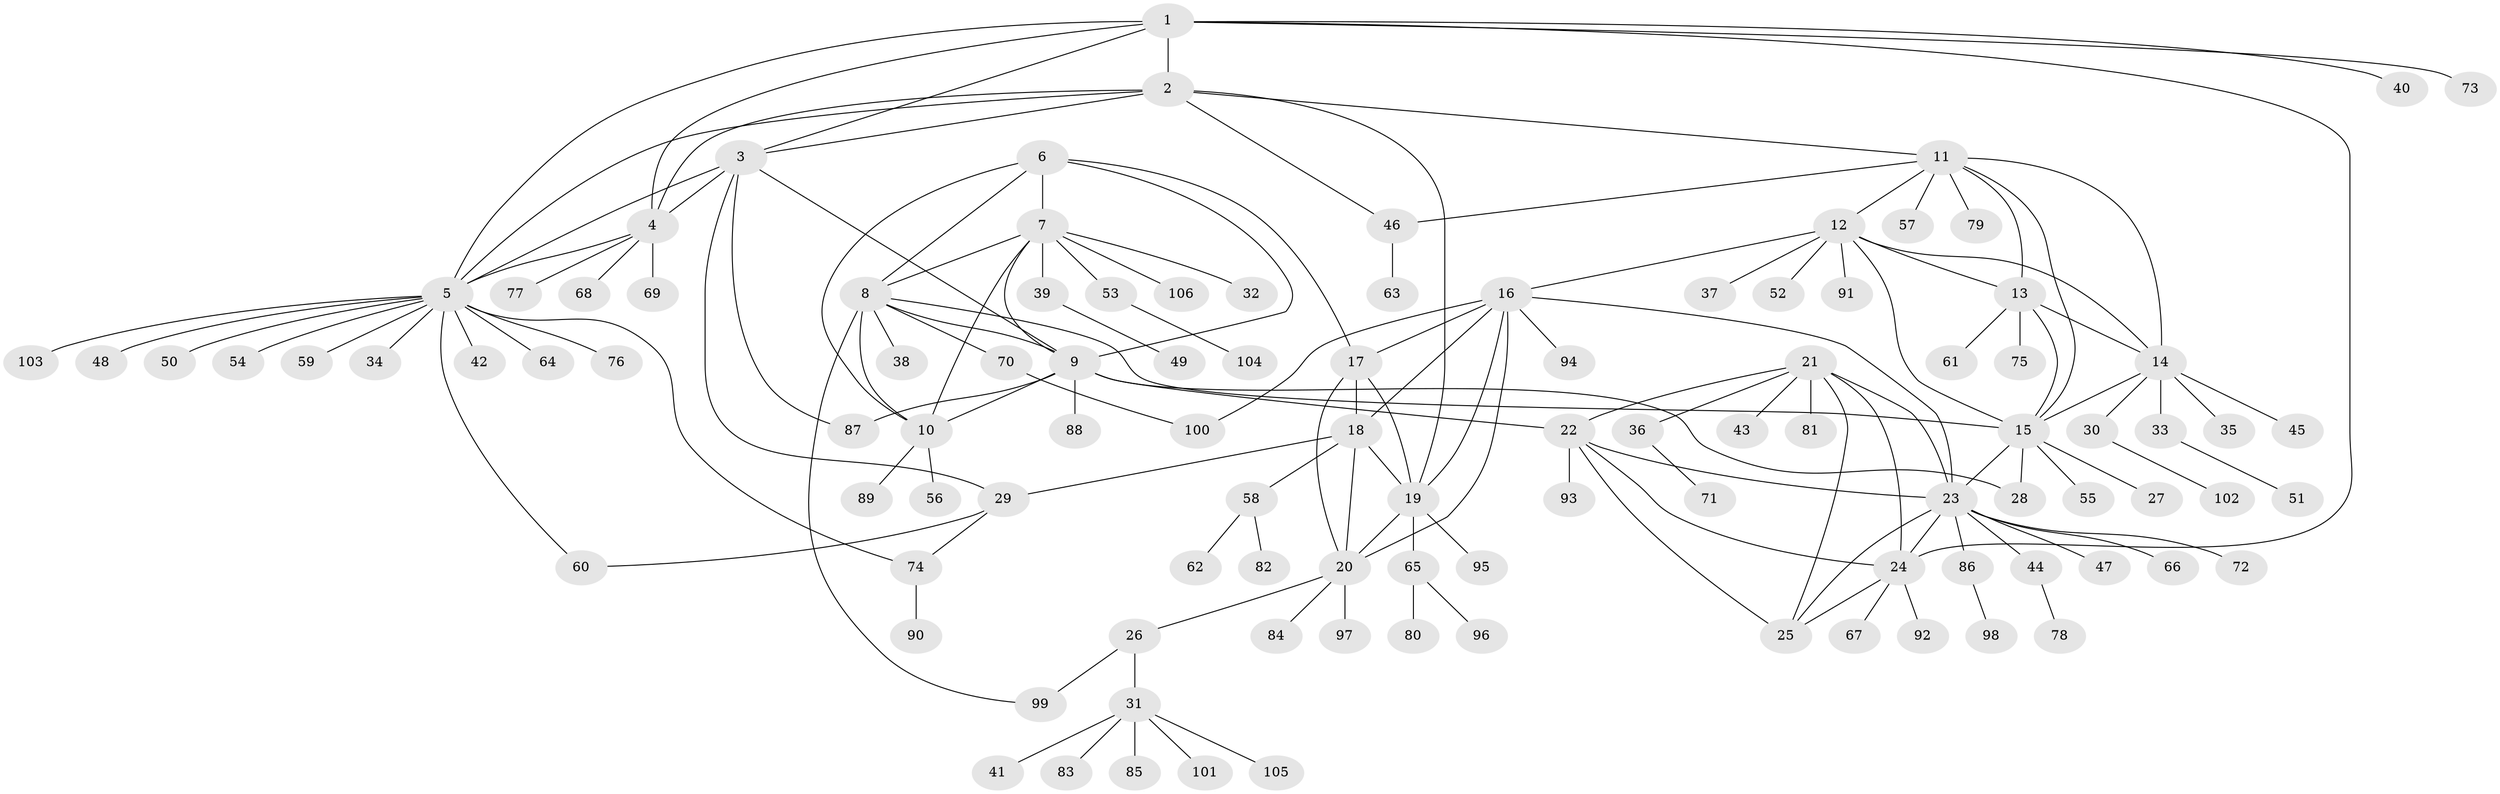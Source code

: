 // coarse degree distribution, {5: 0.09433962264150944, 1: 0.5094339622641509, 2: 0.05660377358490566, 6: 0.07547169811320754, 9: 0.018867924528301886, 3: 0.05660377358490566, 8: 0.05660377358490566, 4: 0.11320754716981132, 12: 0.018867924528301886}
// Generated by graph-tools (version 1.1) at 2025/37/03/04/25 23:37:43]
// undirected, 106 vertices, 149 edges
graph export_dot {
  node [color=gray90,style=filled];
  1;
  2;
  3;
  4;
  5;
  6;
  7;
  8;
  9;
  10;
  11;
  12;
  13;
  14;
  15;
  16;
  17;
  18;
  19;
  20;
  21;
  22;
  23;
  24;
  25;
  26;
  27;
  28;
  29;
  30;
  31;
  32;
  33;
  34;
  35;
  36;
  37;
  38;
  39;
  40;
  41;
  42;
  43;
  44;
  45;
  46;
  47;
  48;
  49;
  50;
  51;
  52;
  53;
  54;
  55;
  56;
  57;
  58;
  59;
  60;
  61;
  62;
  63;
  64;
  65;
  66;
  67;
  68;
  69;
  70;
  71;
  72;
  73;
  74;
  75;
  76;
  77;
  78;
  79;
  80;
  81;
  82;
  83;
  84;
  85;
  86;
  87;
  88;
  89;
  90;
  91;
  92;
  93;
  94;
  95;
  96;
  97;
  98;
  99;
  100;
  101;
  102;
  103;
  104;
  105;
  106;
  1 -- 2;
  1 -- 3;
  1 -- 4;
  1 -- 5;
  1 -- 24;
  1 -- 40;
  1 -- 73;
  2 -- 3;
  2 -- 4;
  2 -- 5;
  2 -- 11;
  2 -- 19;
  2 -- 46;
  3 -- 4;
  3 -- 5;
  3 -- 9;
  3 -- 29;
  3 -- 87;
  4 -- 5;
  4 -- 68;
  4 -- 69;
  4 -- 77;
  5 -- 34;
  5 -- 42;
  5 -- 48;
  5 -- 50;
  5 -- 54;
  5 -- 59;
  5 -- 60;
  5 -- 64;
  5 -- 74;
  5 -- 76;
  5 -- 103;
  6 -- 7;
  6 -- 8;
  6 -- 9;
  6 -- 10;
  6 -- 17;
  7 -- 8;
  7 -- 9;
  7 -- 10;
  7 -- 32;
  7 -- 39;
  7 -- 53;
  7 -- 106;
  8 -- 9;
  8 -- 10;
  8 -- 15;
  8 -- 38;
  8 -- 70;
  8 -- 99;
  9 -- 10;
  9 -- 22;
  9 -- 28;
  9 -- 87;
  9 -- 88;
  10 -- 56;
  10 -- 89;
  11 -- 12;
  11 -- 13;
  11 -- 14;
  11 -- 15;
  11 -- 46;
  11 -- 57;
  11 -- 79;
  12 -- 13;
  12 -- 14;
  12 -- 15;
  12 -- 16;
  12 -- 37;
  12 -- 52;
  12 -- 91;
  13 -- 14;
  13 -- 15;
  13 -- 61;
  13 -- 75;
  14 -- 15;
  14 -- 30;
  14 -- 33;
  14 -- 35;
  14 -- 45;
  15 -- 23;
  15 -- 27;
  15 -- 28;
  15 -- 55;
  16 -- 17;
  16 -- 18;
  16 -- 19;
  16 -- 20;
  16 -- 23;
  16 -- 94;
  16 -- 100;
  17 -- 18;
  17 -- 19;
  17 -- 20;
  18 -- 19;
  18 -- 20;
  18 -- 29;
  18 -- 58;
  19 -- 20;
  19 -- 65;
  19 -- 95;
  20 -- 26;
  20 -- 84;
  20 -- 97;
  21 -- 22;
  21 -- 23;
  21 -- 24;
  21 -- 25;
  21 -- 36;
  21 -- 43;
  21 -- 81;
  22 -- 23;
  22 -- 24;
  22 -- 25;
  22 -- 93;
  23 -- 24;
  23 -- 25;
  23 -- 44;
  23 -- 47;
  23 -- 66;
  23 -- 72;
  23 -- 86;
  24 -- 25;
  24 -- 67;
  24 -- 92;
  26 -- 31;
  26 -- 99;
  29 -- 60;
  29 -- 74;
  30 -- 102;
  31 -- 41;
  31 -- 83;
  31 -- 85;
  31 -- 101;
  31 -- 105;
  33 -- 51;
  36 -- 71;
  39 -- 49;
  44 -- 78;
  46 -- 63;
  53 -- 104;
  58 -- 62;
  58 -- 82;
  65 -- 80;
  65 -- 96;
  70 -- 100;
  74 -- 90;
  86 -- 98;
}

